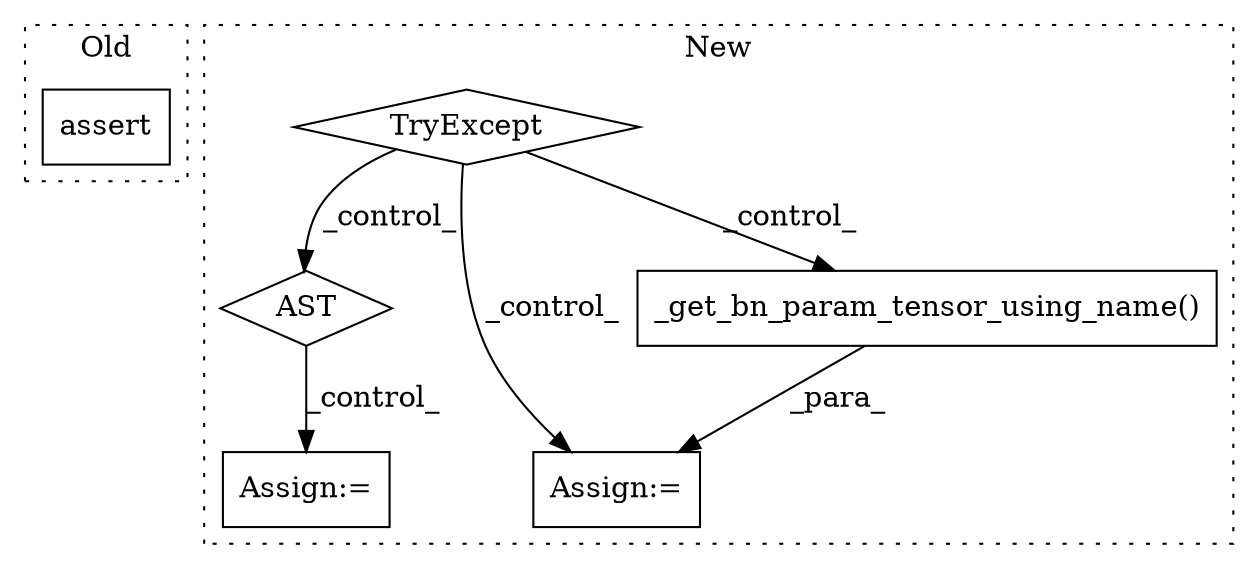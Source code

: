 digraph G {
subgraph cluster0 {
1 [label="assert" a="65" s="15868" l="7" shape="box"];
label = "Old";
style="dotted";
}
subgraph cluster1 {
2 [label="TryExcept" a="71" s="18457" l="78" shape="diamond"];
3 [label="AST" a="2" s="18740,0" l="7,0" shape="diamond"];
4 [label="Assign:=" a="68" s="18557" l="3" shape="box"];
5 [label="Assign:=" a="68" s="18913" l="3" shape="box"];
6 [label="_get_bn_param_tensor_using_name()" a="75" s="18560,18730" l="40,1" shape="box"];
label = "New";
style="dotted";
}
2 -> 6 [label="_control_"];
2 -> 4 [label="_control_"];
2 -> 3 [label="_control_"];
3 -> 5 [label="_control_"];
6 -> 4 [label="_para_"];
}